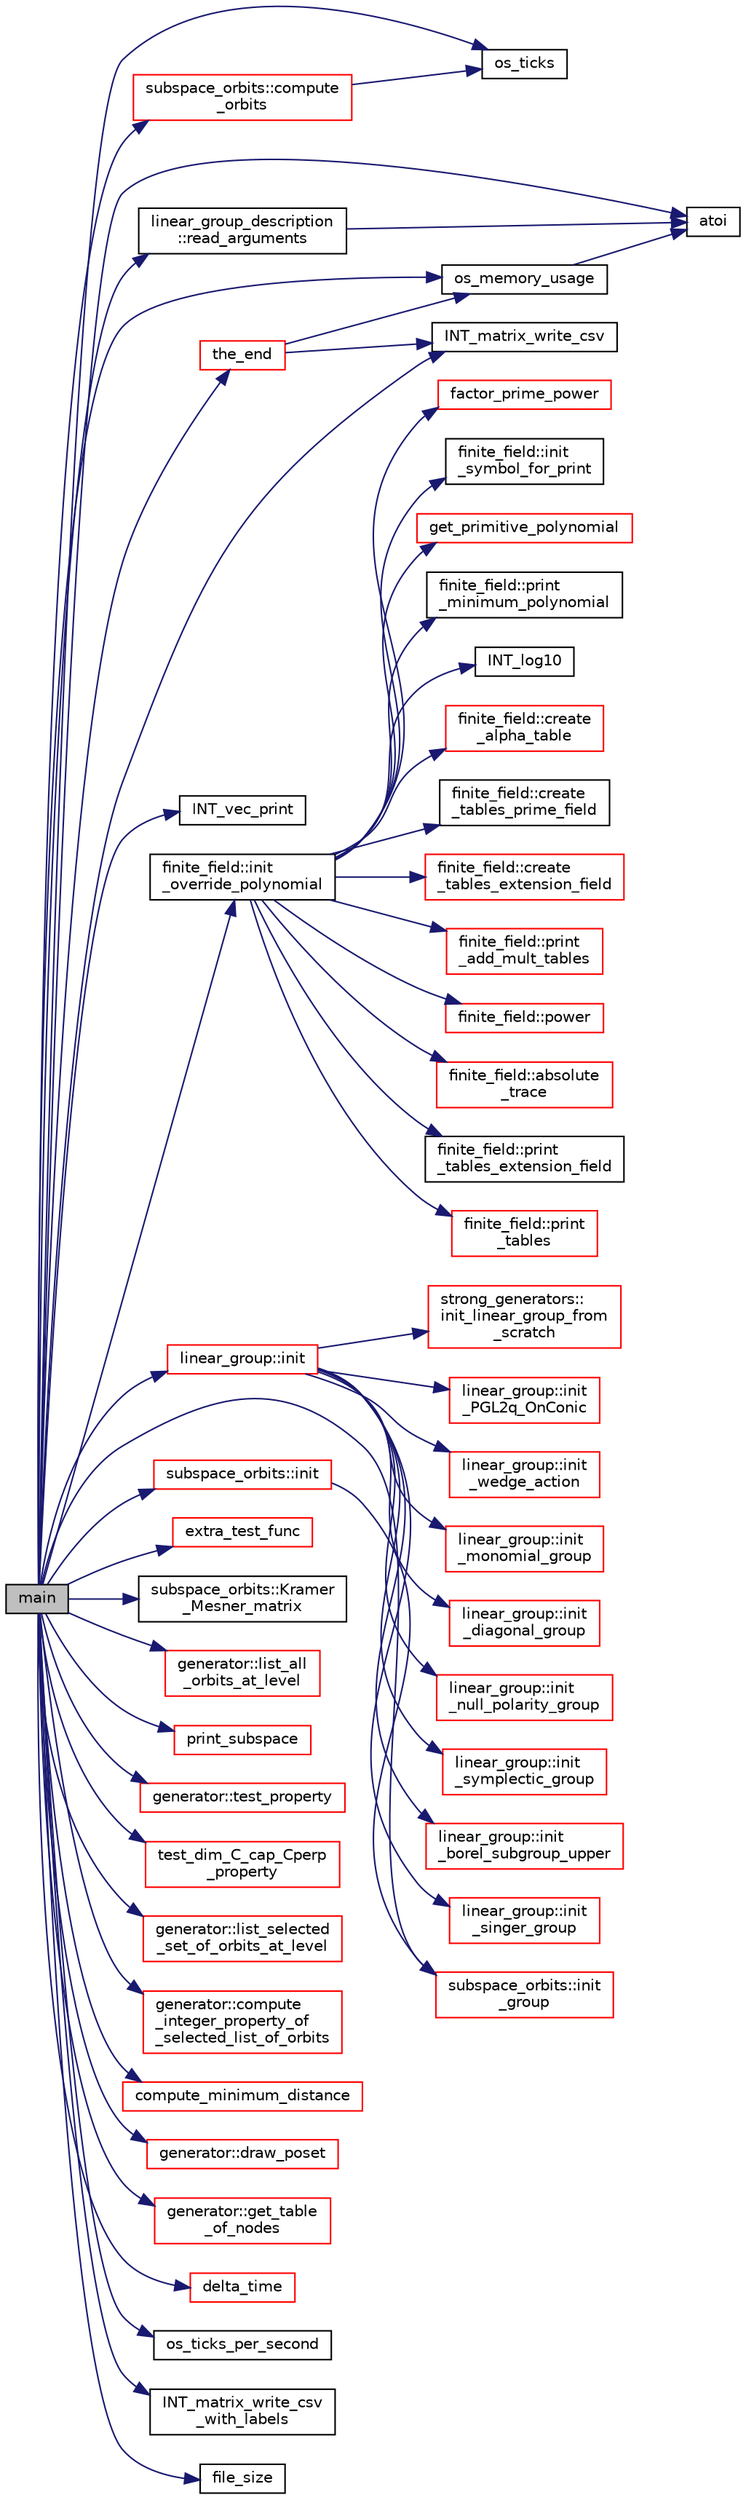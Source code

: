 digraph "main"
{
  edge [fontname="Helvetica",fontsize="10",labelfontname="Helvetica",labelfontsize="10"];
  node [fontname="Helvetica",fontsize="10",shape=record];
  rankdir="LR";
  Node25 [label="main",height=0.2,width=0.4,color="black", fillcolor="grey75", style="filled", fontcolor="black"];
  Node25 -> Node26 [color="midnightblue",fontsize="10",style="solid",fontname="Helvetica"];
  Node26 [label="os_ticks",height=0.2,width=0.4,color="black", fillcolor="white", style="filled",URL="$d5/db4/io__and__os_8h.html#a3da6d2b09e35d569adb7101dffcb5224"];
  Node25 -> Node27 [color="midnightblue",fontsize="10",style="solid",fontname="Helvetica"];
  Node27 [label="atoi",height=0.2,width=0.4,color="black", fillcolor="white", style="filled",URL="$d9/d60/discreta_8h.html#ad0ac71cbcb495289e474437d6b7d7fac"];
  Node25 -> Node28 [color="midnightblue",fontsize="10",style="solid",fontname="Helvetica"];
  Node28 [label="INT_vec_print",height=0.2,width=0.4,color="black", fillcolor="white", style="filled",URL="$df/dbf/sajeeb_8_c.html#a79a5901af0b47dd0d694109543c027fe"];
  Node25 -> Node29 [color="midnightblue",fontsize="10",style="solid",fontname="Helvetica"];
  Node29 [label="linear_group_description\l::read_arguments",height=0.2,width=0.4,color="black", fillcolor="white", style="filled",URL="$d9/dca/classlinear__group__description.html#a1c27f3e72fca881743cd1ca35f6779f0"];
  Node29 -> Node27 [color="midnightblue",fontsize="10",style="solid",fontname="Helvetica"];
  Node25 -> Node30 [color="midnightblue",fontsize="10",style="solid",fontname="Helvetica"];
  Node30 [label="finite_field::init\l_override_polynomial",height=0.2,width=0.4,color="black", fillcolor="white", style="filled",URL="$df/d5a/classfinite__field.html#a39a40b052f326a05c5a1e6b13572f3e5"];
  Node30 -> Node31 [color="midnightblue",fontsize="10",style="solid",fontname="Helvetica"];
  Node31 [label="factor_prime_power",height=0.2,width=0.4,color="red", fillcolor="white", style="filled",URL="$de/dc5/algebra__and__number__theory_8h.html#af87166fad1e9b91458c714e90f8cd399"];
  Node30 -> Node33 [color="midnightblue",fontsize="10",style="solid",fontname="Helvetica"];
  Node33 [label="finite_field::init\l_symbol_for_print",height=0.2,width=0.4,color="black", fillcolor="white", style="filled",URL="$df/d5a/classfinite__field.html#ac3ac8778d3162ccee0b3c5764127a92e"];
  Node30 -> Node34 [color="midnightblue",fontsize="10",style="solid",fontname="Helvetica"];
  Node34 [label="get_primitive_polynomial",height=0.2,width=0.4,color="red", fillcolor="white", style="filled",URL="$de/dc5/algebra__and__number__theory_8h.html#a208ece81c99403683f588d02defd74a7"];
  Node30 -> Node38 [color="midnightblue",fontsize="10",style="solid",fontname="Helvetica"];
  Node38 [label="finite_field::print\l_minimum_polynomial",height=0.2,width=0.4,color="black", fillcolor="white", style="filled",URL="$df/d5a/classfinite__field.html#a6d58c4c06994e9637385ff69943f13cb"];
  Node30 -> Node39 [color="midnightblue",fontsize="10",style="solid",fontname="Helvetica"];
  Node39 [label="INT_log10",height=0.2,width=0.4,color="black", fillcolor="white", style="filled",URL="$de/dc5/algebra__and__number__theory_8h.html#a98bc0a6c562370a355165d2538dac250"];
  Node30 -> Node40 [color="midnightblue",fontsize="10",style="solid",fontname="Helvetica"];
  Node40 [label="finite_field::create\l_alpha_table",height=0.2,width=0.4,color="red", fillcolor="white", style="filled",URL="$df/d5a/classfinite__field.html#a33e052044b18cf8dc31e6fbffbb1f0db"];
  Node30 -> Node44 [color="midnightblue",fontsize="10",style="solid",fontname="Helvetica"];
  Node44 [label="finite_field::create\l_tables_prime_field",height=0.2,width=0.4,color="black", fillcolor="white", style="filled",URL="$df/d5a/classfinite__field.html#a811a41cf0e334c7c05725afa19d79b7a"];
  Node30 -> Node45 [color="midnightblue",fontsize="10",style="solid",fontname="Helvetica"];
  Node45 [label="finite_field::create\l_tables_extension_field",height=0.2,width=0.4,color="red", fillcolor="white", style="filled",URL="$df/d5a/classfinite__field.html#ac5067ade796759e81d55cd3d434f8512"];
  Node30 -> Node48 [color="midnightblue",fontsize="10",style="solid",fontname="Helvetica"];
  Node48 [label="finite_field::print\l_add_mult_tables",height=0.2,width=0.4,color="red", fillcolor="white", style="filled",URL="$df/d5a/classfinite__field.html#ac4f687830f2953f9f7568c541e3e91c7"];
  Node30 -> Node50 [color="midnightblue",fontsize="10",style="solid",fontname="Helvetica"];
  Node50 [label="finite_field::power",height=0.2,width=0.4,color="red", fillcolor="white", style="filled",URL="$df/d5a/classfinite__field.html#a0437871b8f775f0b2d589188d9ad7e61"];
  Node30 -> Node52 [color="midnightblue",fontsize="10",style="solid",fontname="Helvetica"];
  Node52 [label="finite_field::absolute\l_trace",height=0.2,width=0.4,color="red", fillcolor="white", style="filled",URL="$df/d5a/classfinite__field.html#a7c479f80ec77e646db13d175fb29325f"];
  Node30 -> Node54 [color="midnightblue",fontsize="10",style="solid",fontname="Helvetica"];
  Node54 [label="finite_field::print\l_tables_extension_field",height=0.2,width=0.4,color="black", fillcolor="white", style="filled",URL="$df/d5a/classfinite__field.html#a026b98a814f71c1bfbd6905abb295ee8"];
  Node30 -> Node55 [color="midnightblue",fontsize="10",style="solid",fontname="Helvetica"];
  Node55 [label="finite_field::print\l_tables",height=0.2,width=0.4,color="red", fillcolor="white", style="filled",URL="$df/d5a/classfinite__field.html#aa0bddbd3f44fb6012a198bfc3d0551fc"];
  Node25 -> Node60 [color="midnightblue",fontsize="10",style="solid",fontname="Helvetica"];
  Node60 [label="linear_group::init",height=0.2,width=0.4,color="red", fillcolor="white", style="filled",URL="$df/d5a/classlinear__group.html#a8119aa9b882192ab422b12614b259f28"];
  Node60 -> Node61 [color="midnightblue",fontsize="10",style="solid",fontname="Helvetica"];
  Node61 [label="strong_generators::\linit_linear_group_from\l_scratch",height=0.2,width=0.4,color="red", fillcolor="white", style="filled",URL="$dc/d09/classstrong__generators.html#ad47ecfb9c141b65ed6aca34231d5a0d2"];
  Node60 -> Node622 [color="midnightblue",fontsize="10",style="solid",fontname="Helvetica"];
  Node622 [label="linear_group::init\l_PGL2q_OnConic",height=0.2,width=0.4,color="red", fillcolor="white", style="filled",URL="$df/d5a/classlinear__group.html#a84c4d6e1849da4c6f8f096a1af2a8270"];
  Node60 -> Node627 [color="midnightblue",fontsize="10",style="solid",fontname="Helvetica"];
  Node627 [label="linear_group::init\l_wedge_action",height=0.2,width=0.4,color="red", fillcolor="white", style="filled",URL="$df/d5a/classlinear__group.html#a16a8a2a5fdc535f2263210ca7943119e"];
  Node60 -> Node630 [color="midnightblue",fontsize="10",style="solid",fontname="Helvetica"];
  Node630 [label="linear_group::init\l_monomial_group",height=0.2,width=0.4,color="red", fillcolor="white", style="filled",URL="$df/d5a/classlinear__group.html#a7ef61a70f292d575f665da5d72077c8f"];
  Node60 -> Node633 [color="midnightblue",fontsize="10",style="solid",fontname="Helvetica"];
  Node633 [label="linear_group::init\l_diagonal_group",height=0.2,width=0.4,color="red", fillcolor="white", style="filled",URL="$df/d5a/classlinear__group.html#aaeeb26cf2ee1891b04d8925ddd1c18dd"];
  Node60 -> Node635 [color="midnightblue",fontsize="10",style="solid",fontname="Helvetica"];
  Node635 [label="linear_group::init\l_null_polarity_group",height=0.2,width=0.4,color="red", fillcolor="white", style="filled",URL="$df/d5a/classlinear__group.html#a104943d304ecbcebfb1bbe383a0bba1b"];
  Node60 -> Node637 [color="midnightblue",fontsize="10",style="solid",fontname="Helvetica"];
  Node637 [label="linear_group::init\l_symplectic_group",height=0.2,width=0.4,color="red", fillcolor="white", style="filled",URL="$df/d5a/classlinear__group.html#ab3dc99b8d6cb810eff6dc09fb69c47d4"];
  Node60 -> Node639 [color="midnightblue",fontsize="10",style="solid",fontname="Helvetica"];
  Node639 [label="linear_group::init\l_borel_subgroup_upper",height=0.2,width=0.4,color="red", fillcolor="white", style="filled",URL="$df/d5a/classlinear__group.html#a7d25e5c41bc3bf53a0c5063082055344"];
  Node60 -> Node646 [color="midnightblue",fontsize="10",style="solid",fontname="Helvetica"];
  Node646 [label="linear_group::init\l_singer_group",height=0.2,width=0.4,color="red", fillcolor="white", style="filled",URL="$df/d5a/classlinear__group.html#a6725d2f004cc13eadaa39dc29b26faae"];
  Node25 -> Node661 [color="midnightblue",fontsize="10",style="solid",fontname="Helvetica"];
  Node661 [label="subspace_orbits::init",height=0.2,width=0.4,color="red", fillcolor="white", style="filled",URL="$d2/d9f/classsubspace__orbits.html#ac4bc50572798a6f0bc86fb99b181b66d"];
  Node661 -> Node663 [color="midnightblue",fontsize="10",style="solid",fontname="Helvetica"];
  Node663 [label="subspace_orbits::init\l_group",height=0.2,width=0.4,color="red", fillcolor="white", style="filled",URL="$d2/d9f/classsubspace__orbits.html#ad7dfe4f51cd3eea6ccfd5318e23d36c3"];
  Node25 -> Node696 [color="midnightblue",fontsize="10",style="solid",fontname="Helvetica"];
  Node696 [label="extra_test_func",height=0.2,width=0.4,color="red", fillcolor="white", style="filled",URL="$da/dd5/subspace__orbits__main_8_c.html#ad2f7f94724afe202bba758e5e93330e4"];
  Node25 -> Node663 [color="midnightblue",fontsize="10",style="solid",fontname="Helvetica"];
  Node25 -> Node700 [color="midnightblue",fontsize="10",style="solid",fontname="Helvetica"];
  Node700 [label="subspace_orbits::compute\l_orbits",height=0.2,width=0.4,color="red", fillcolor="white", style="filled",URL="$d2/d9f/classsubspace__orbits.html#a2778f8d49cde1675de1ef6acfe180b63"];
  Node700 -> Node26 [color="midnightblue",fontsize="10",style="solid",fontname="Helvetica"];
  Node25 -> Node1034 [color="midnightblue",fontsize="10",style="solid",fontname="Helvetica"];
  Node1034 [label="subspace_orbits::Kramer\l_Mesner_matrix",height=0.2,width=0.4,color="black", fillcolor="white", style="filled",URL="$d2/d9f/classsubspace__orbits.html#ac1870a5a3ac41a256517c9d03b5ab6bc"];
  Node25 -> Node1035 [color="midnightblue",fontsize="10",style="solid",fontname="Helvetica"];
  Node1035 [label="generator::list_all\l_orbits_at_level",height=0.2,width=0.4,color="red", fillcolor="white", style="filled",URL="$d7/d73/classgenerator.html#a650880bf92f9f2bf124d4ead2cc01f70"];
  Node25 -> Node1078 [color="midnightblue",fontsize="10",style="solid",fontname="Helvetica"];
  Node1078 [label="print_subspace",height=0.2,width=0.4,color="red", fillcolor="white", style="filled",URL="$da/dd5/subspace__orbits__main_8_c.html#ae58f518aaf4590347ebdd0af5d3a3ffa"];
  Node25 -> Node1079 [color="midnightblue",fontsize="10",style="solid",fontname="Helvetica"];
  Node1079 [label="generator::test_property",height=0.2,width=0.4,color="red", fillcolor="white", style="filled",URL="$d7/d73/classgenerator.html#ae845a9dc626e6c2a20a6745a9d9fa68d"];
  Node25 -> Node1080 [color="midnightblue",fontsize="10",style="solid",fontname="Helvetica"];
  Node1080 [label="test_dim_C_cap_Cperp\l_property",height=0.2,width=0.4,color="red", fillcolor="white", style="filled",URL="$da/dd5/subspace__orbits__main_8_c.html#abc1f3820a6262d17d9a173dff4e9e761"];
  Node25 -> Node1082 [color="midnightblue",fontsize="10",style="solid",fontname="Helvetica"];
  Node1082 [label="generator::list_selected\l_set_of_orbits_at_level",height=0.2,width=0.4,color="red", fillcolor="white", style="filled",URL="$d7/d73/classgenerator.html#a391f8ad3ba736baedd3dd2b7e31a0a62"];
  Node25 -> Node1083 [color="midnightblue",fontsize="10",style="solid",fontname="Helvetica"];
  Node1083 [label="generator::compute\l_integer_property_of\l_selected_list_of_orbits",height=0.2,width=0.4,color="red", fillcolor="white", style="filled",URL="$d7/d73/classgenerator.html#addf0c8f228cdc9bb443446ba19acd983"];
  Node25 -> Node1084 [color="midnightblue",fontsize="10",style="solid",fontname="Helvetica"];
  Node1084 [label="compute_minimum_distance",height=0.2,width=0.4,color="red", fillcolor="white", style="filled",URL="$da/dd5/subspace__orbits__main_8_c.html#a4df477fbec3d64334f000e211f31ff6b"];
  Node25 -> Node1086 [color="midnightblue",fontsize="10",style="solid",fontname="Helvetica"];
  Node1086 [label="generator::draw_poset",height=0.2,width=0.4,color="red", fillcolor="white", style="filled",URL="$d7/d73/classgenerator.html#aa4f99c75a86701ba85e514a294efdf3a"];
  Node25 -> Node1124 [color="midnightblue",fontsize="10",style="solid",fontname="Helvetica"];
  Node1124 [label="generator::get_table\l_of_nodes",height=0.2,width=0.4,color="red", fillcolor="white", style="filled",URL="$d7/d73/classgenerator.html#a0ef678b519ec26a75a77c446dbf21220"];
  Node25 -> Node480 [color="midnightblue",fontsize="10",style="solid",fontname="Helvetica"];
  Node480 [label="INT_matrix_write_csv",height=0.2,width=0.4,color="black", fillcolor="white", style="filled",URL="$d5/db4/io__and__os_8h.html#a57604af509e1d43e918fd38e5f4ee96f"];
  Node25 -> Node479 [color="midnightblue",fontsize="10",style="solid",fontname="Helvetica"];
  Node479 [label="os_memory_usage",height=0.2,width=0.4,color="black", fillcolor="white", style="filled",URL="$d5/db4/io__and__os_8h.html#a5d6ab4b80c58e5d8bdb0fd1625709d0b"];
  Node479 -> Node27 [color="midnightblue",fontsize="10",style="solid",fontname="Helvetica"];
  Node25 -> Node1130 [color="midnightblue",fontsize="10",style="solid",fontname="Helvetica"];
  Node1130 [label="delta_time",height=0.2,width=0.4,color="red", fillcolor="white", style="filled",URL="$d5/db4/io__and__os_8h.html#aba5a9b4461d821d782f03b5665db1934"];
  Node25 -> Node477 [color="midnightblue",fontsize="10",style="solid",fontname="Helvetica"];
  Node477 [label="os_ticks_per_second",height=0.2,width=0.4,color="black", fillcolor="white", style="filled",URL="$d5/db4/io__and__os_8h.html#a1b35e7a094dfde9db39ae352c9c17042"];
  Node25 -> Node1132 [color="midnightblue",fontsize="10",style="solid",fontname="Helvetica"];
  Node1132 [label="INT_matrix_write_csv\l_with_labels",height=0.2,width=0.4,color="black", fillcolor="white", style="filled",URL="$d5/db4/io__and__os_8h.html#a0391196b8acb0da63b9978f05b3f3b49"];
  Node25 -> Node656 [color="midnightblue",fontsize="10",style="solid",fontname="Helvetica"];
  Node656 [label="file_size",height=0.2,width=0.4,color="black", fillcolor="white", style="filled",URL="$df/dbf/sajeeb_8_c.html#a5c37cf5785204b6e9adf647dc14d0e50"];
  Node25 -> Node456 [color="midnightblue",fontsize="10",style="solid",fontname="Helvetica"];
  Node456 [label="the_end",height=0.2,width=0.4,color="red", fillcolor="white", style="filled",URL="$d9/d60/discreta_8h.html#a3ebbd3ccb665a9f78deaa7408577b60c"];
  Node456 -> Node479 [color="midnightblue",fontsize="10",style="solid",fontname="Helvetica"];
  Node456 -> Node480 [color="midnightblue",fontsize="10",style="solid",fontname="Helvetica"];
}
